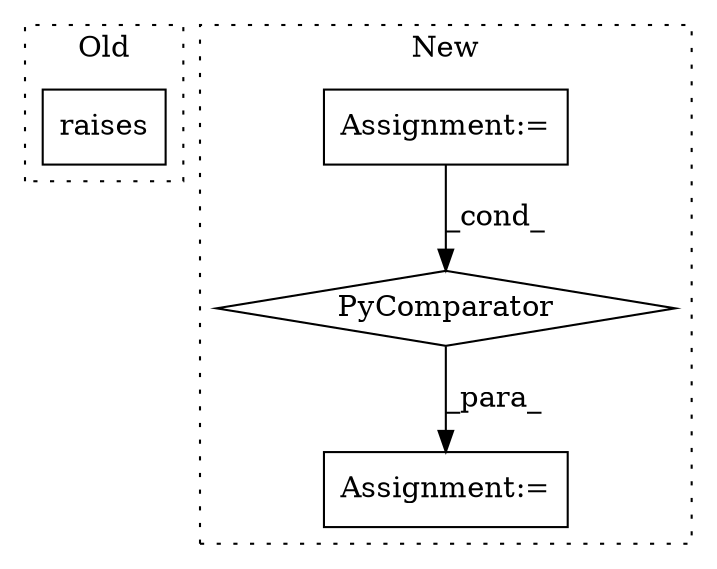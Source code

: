 digraph G {
subgraph cluster0 {
1 [label="raises" a="32" s="1532,1549" l="7,1" shape="box"];
label = "Old";
style="dotted";
}
subgraph cluster1 {
2 [label="PyComparator" a="113" s="1333" l="63" shape="diamond"];
3 [label="Assignment:=" a="7" s="1450" l="1" shape="box"];
4 [label="Assignment:=" a="7" s="1333" l="63" shape="box"];
label = "New";
style="dotted";
}
2 -> 3 [label="_para_"];
4 -> 2 [label="_cond_"];
}